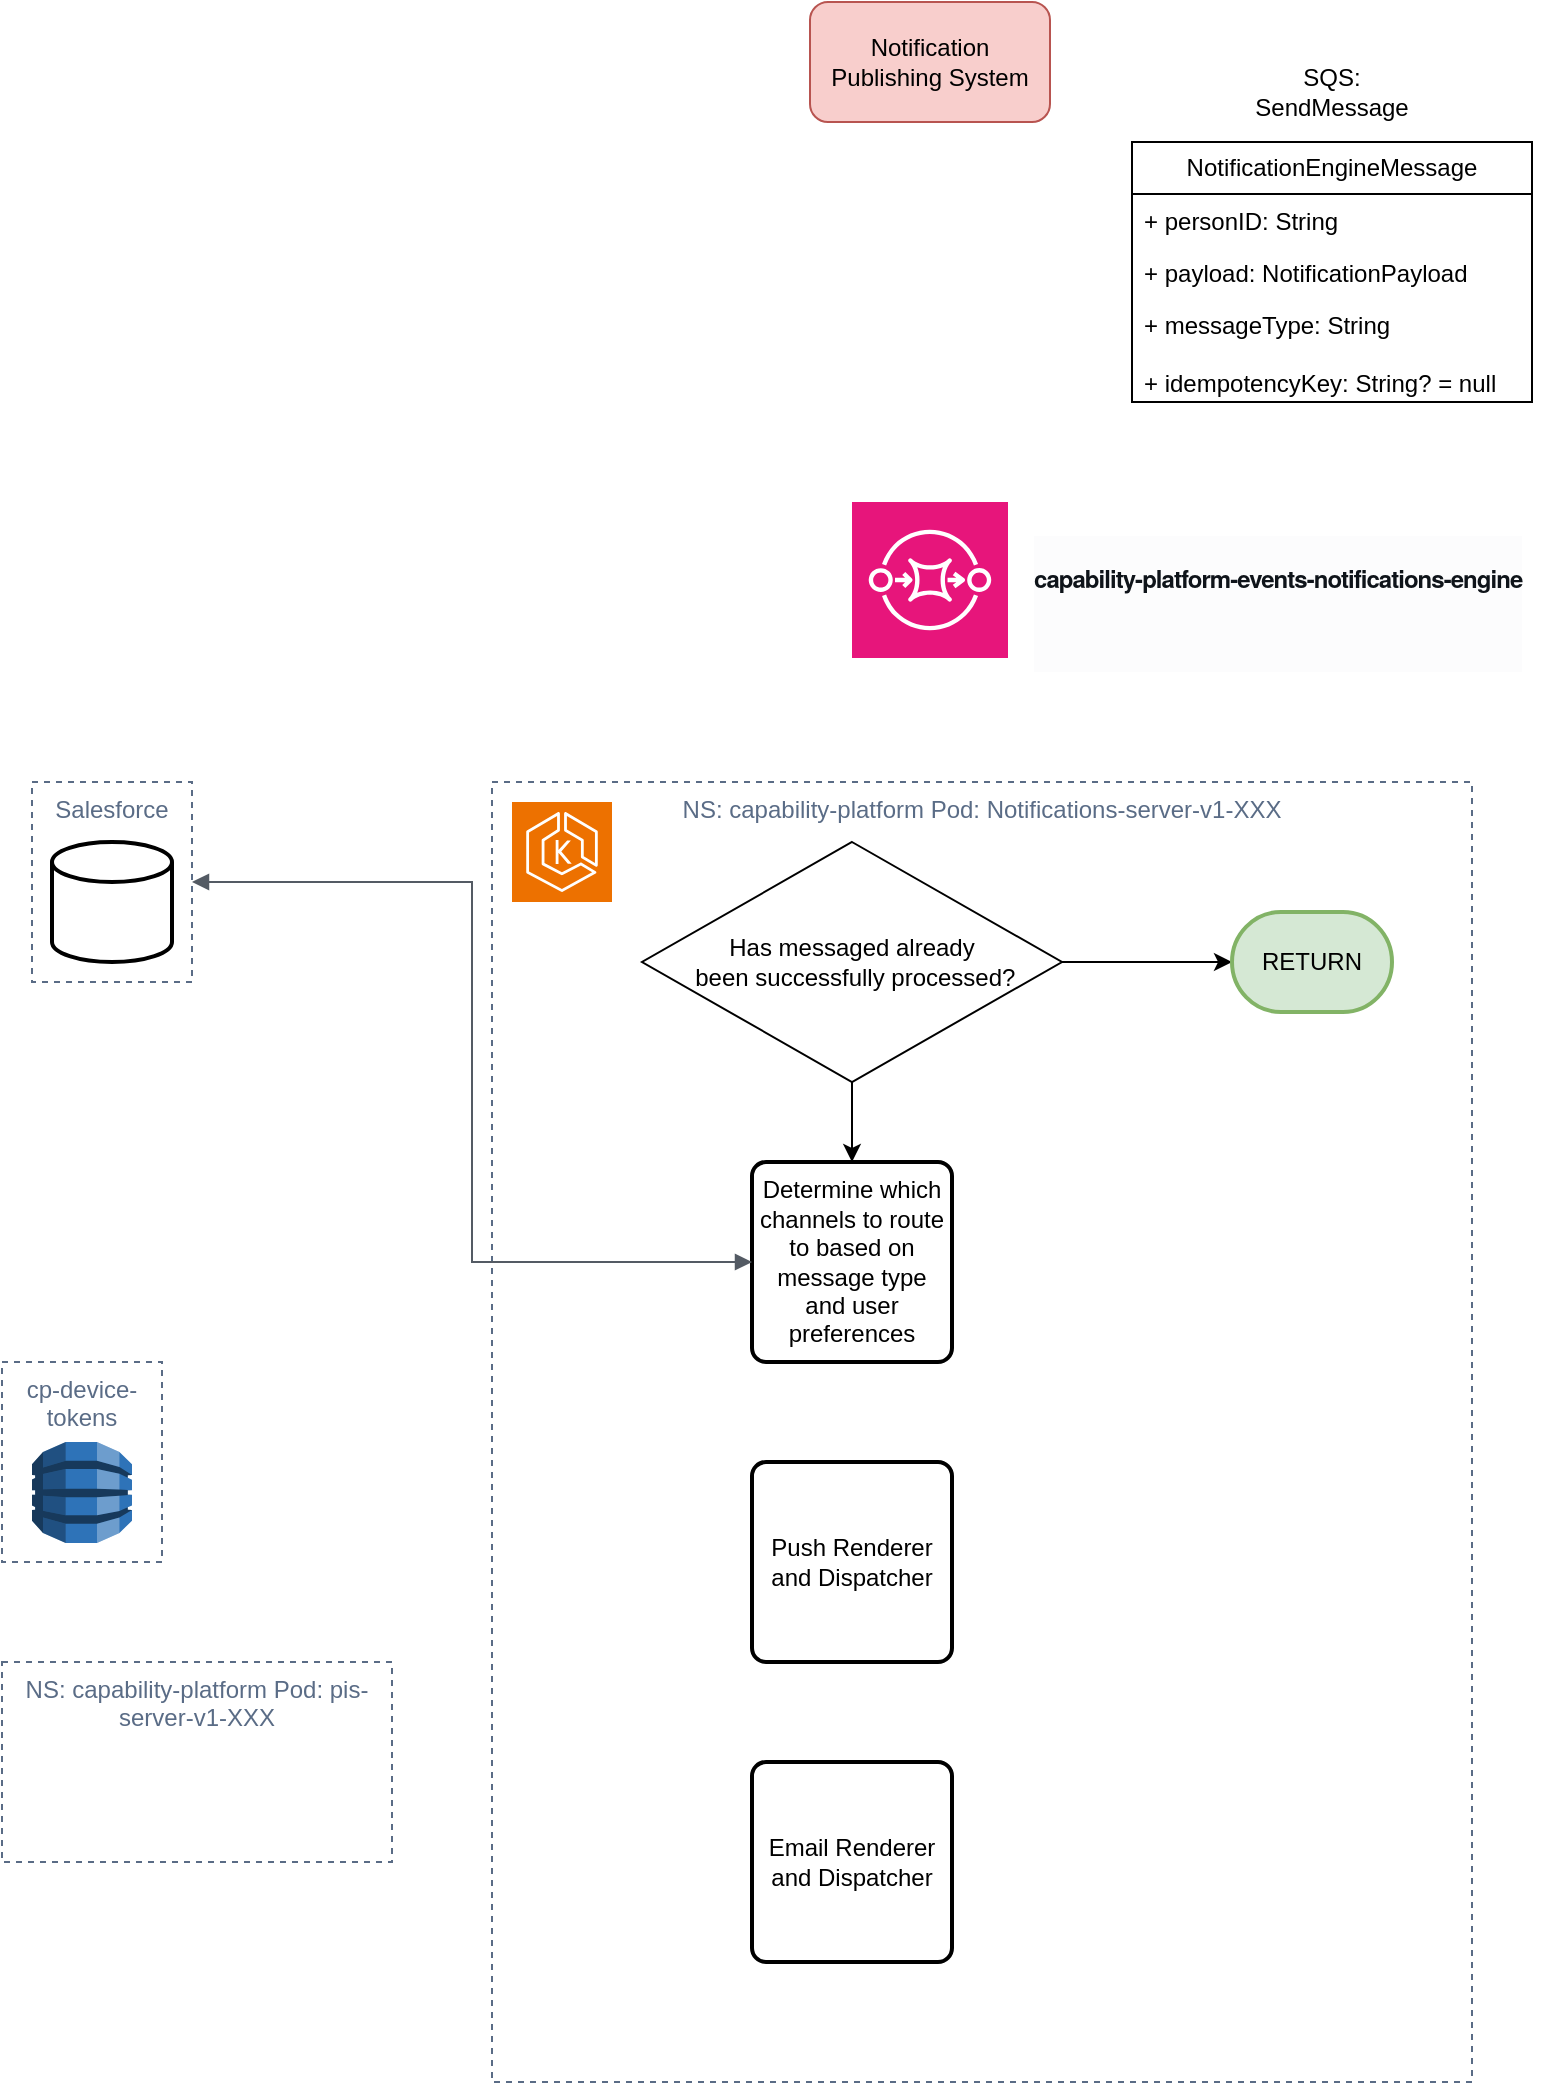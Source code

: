 <mxfile version="28.1.0">
  <diagram name="Page-1" id="Zwpuqf_YTuUUo8gKpCjg">
    <mxGraphModel dx="1234" dy="790" grid="1" gridSize="10" guides="1" tooltips="1" connect="1" arrows="1" fold="1" page="1" pageScale="1" pageWidth="827" pageHeight="1169" math="0" shadow="0">
      <root>
        <mxCell id="0" />
        <mxCell id="1" parent="0" />
        <mxCell id="VqeCZqD9yjvprAk1Ezd1-1" value="NotificationEngineMessage" style="swimlane;fontStyle=0;childLayout=stackLayout;horizontal=1;startSize=26;fillColor=none;horizontalStack=0;resizeParent=1;resizeParentMax=0;resizeLast=0;collapsible=1;marginBottom=0;whiteSpace=wrap;html=1;" parent="1" vertex="1">
          <mxGeometry x="600" y="90" width="200" height="130" as="geometry">
            <mxRectangle x="250" y="110" width="190" height="30" as="alternateBounds" />
          </mxGeometry>
        </mxCell>
        <mxCell id="VqeCZqD9yjvprAk1Ezd1-2" value="+ personID: String" style="text;strokeColor=none;fillColor=none;align=left;verticalAlign=top;spacingLeft=4;spacingRight=4;overflow=hidden;rotatable=0;points=[[0,0.5],[1,0.5]];portConstraint=eastwest;whiteSpace=wrap;html=1;" parent="VqeCZqD9yjvprAk1Ezd1-1" vertex="1">
          <mxGeometry y="26" width="200" height="26" as="geometry" />
        </mxCell>
        <mxCell id="VqeCZqD9yjvprAk1Ezd1-3" value="+ payload: NotificationPayload" style="text;strokeColor=none;fillColor=none;align=left;verticalAlign=top;spacingLeft=4;spacingRight=4;overflow=hidden;rotatable=0;points=[[0,0.5],[1,0.5]];portConstraint=eastwest;whiteSpace=wrap;html=1;" parent="VqeCZqD9yjvprAk1Ezd1-1" vertex="1">
          <mxGeometry y="52" width="200" height="26" as="geometry" />
        </mxCell>
        <mxCell id="VqeCZqD9yjvprAk1Ezd1-4" value="+ messageType: String&lt;div&gt;&lt;br&gt;&lt;div&gt;+ idempotencyKey: String? = null&lt;/div&gt;&lt;/div&gt;" style="text;strokeColor=none;fillColor=none;align=left;verticalAlign=top;spacingLeft=4;spacingRight=4;overflow=hidden;rotatable=0;points=[[0,0.5],[1,0.5]];portConstraint=eastwest;whiteSpace=wrap;html=1;" parent="VqeCZqD9yjvprAk1Ezd1-1" vertex="1">
          <mxGeometry y="78" width="200" height="52" as="geometry" />
        </mxCell>
        <mxCell id="VqeCZqD9yjvprAk1Ezd1-7" value="NS: capability-platform Pod: Notifications-server-v1-XXX" style="fillColor=none;strokeColor=#5A6C86;dashed=1;verticalAlign=top;fontStyle=0;fontColor=#5A6C86;whiteSpace=wrap;html=1;" parent="1" vertex="1">
          <mxGeometry x="280" y="410" width="490" height="650" as="geometry" />
        </mxCell>
        <mxCell id="VqeCZqD9yjvprAk1Ezd1-9" value="Notification Publishing System" style="rounded=1;whiteSpace=wrap;html=1;fillColor=#f8cecc;strokeColor=#b85450;" parent="1" vertex="1">
          <mxGeometry x="439" y="20" width="120" height="60" as="geometry" />
        </mxCell>
        <mxCell id="VqeCZqD9yjvprAk1Ezd1-10" value="" style="sketch=0;points=[[0,0,0],[0.25,0,0],[0.5,0,0],[0.75,0,0],[1,0,0],[0,1,0],[0.25,1,0],[0.5,1,0],[0.75,1,0],[1,1,0],[0,0.25,0],[0,0.5,0],[0,0.75,0],[1,0.25,0],[1,0.5,0],[1,0.75,0]];outlineConnect=0;fontColor=#232F3E;fillColor=#E7157B;strokeColor=#ffffff;dashed=0;verticalLabelPosition=bottom;verticalAlign=top;align=center;html=1;fontSize=12;fontStyle=0;aspect=fixed;shape=mxgraph.aws4.resourceIcon;resIcon=mxgraph.aws4.sqs;" parent="1" vertex="1">
          <mxGeometry x="460" y="270" width="78" height="78" as="geometry" />
        </mxCell>
        <mxCell id="VqeCZqD9yjvprAk1Ezd1-12" value="SQS: SendMessage" style="text;html=1;align=center;verticalAlign=middle;whiteSpace=wrap;rounded=0;" parent="1" vertex="1">
          <mxGeometry x="670" y="50" width="60" height="30" as="geometry" />
        </mxCell>
        <mxCell id="VqeCZqD9yjvprAk1Ezd1-13" value="&lt;div class=&quot;awsui_title_2qdw9_16hfn_295 awsui_title-variant-h1_2qdw9_16hfn_300 awsui_refresh_2qdw9_16hfn_217&quot; style=&quot;color: rgb(15, 20, 26); min-inline-size: 0px; word-break: break-word; padding-block-start: 1px; font-family: &amp;quot;Amazon Ember&amp;quot;, &amp;quot;Helvetica Neue&amp;quot;, Roboto, Arial, sans-serif; font-style: normal; font-variant-ligatures: normal; font-variant-caps: normal; font-weight: 400; letter-spacing: normal; orphans: 2; text-align: start; text-indent: 0px; text-transform: none; widows: 2; word-spacing: 0px; -webkit-text-stroke-width: 0px; white-space: normal; background-color: rgb(252, 252, 253); text-decoration-thickness: initial; text-decoration-style: initial; text-decoration-color: initial;&quot;&gt;&lt;h1 class=&quot;awsui_heading_2qdw9_16hfn_371 awsui_heading-variant-h1_2qdw9_16hfn_382&quot; data-awsui-analytics-label=&quot;.awsui_heading-text_105ke_268sp_5&quot; style=&quot;margin: 0.67em 0px; display: inline; margin-block: 0px; margin-inline: 0px; letter-spacing: -0.48px; line-height: 30px;&quot;&gt;&lt;span class=&quot;awsui_heading-text_2qdw9_16hfn_398 awsui_heading-text_105ke_268sp_5 awsui_heading-text-variant-h1_2qdw9_16hfn_401&quot; id=&quot;heading639-1755772006393-9558&quot; style=&quot;font-weight: 700; letter-spacing: -0.48px; line-height: 30px; -webkit-font-smoothing: antialiased;&quot;&gt;&lt;font style=&quot;font-size: 12px;&quot;&gt;capability-platform-events-notifications-engine&lt;/font&gt;&lt;/span&gt;&lt;/h1&gt;&lt;/div&gt;&lt;div class=&quot;awsui_actions_2qdw9_16hfn_263 awsui_actions-variant-h1_2qdw9_16hfn_271 awsui_refresh_2qdw9_16hfn_217 awsui_actions-centered_2qdw9_16hfn_268&quot; style=&quot;align-items: center; display: flex; min-block-size: 32px; padding-block: 0px; padding-inline: 0px; color: rgb(15, 20, 26); font-family: &amp;quot;Amazon Ember&amp;quot;, &amp;quot;Helvetica Neue&amp;quot;, Roboto, Arial, sans-serif; font-style: normal; font-variant-ligatures: normal; font-variant-caps: normal; font-weight: 400; letter-spacing: normal; orphans: 2; text-align: start; text-indent: 0px; text-transform: none; widows: 2; word-spacing: 0px; -webkit-text-stroke-width: 0px; white-space: normal; background-color: rgb(252, 252, 253); text-decoration-thickness: initial; text-decoration-style: initial; text-decoration-color: initial;&quot;&gt;&lt;div data-analytics=&quot;pageActions&quot; data-analytics-type=&quot;eventContext&quot; class=&quot;awsui_root_18582_whr0e_145 awsui_horizontal_18582_whr0e_160 awsui_horizontal-xs_18582_whr0e_170&quot; style=&quot;display: flex; flex-flow: wrap; gap: 8px;&quot;&gt;&lt;br class=&quot;Apple-interchange-newline&quot;&gt;&lt;/div&gt;&lt;/div&gt;" style="text;whiteSpace=wrap;html=1;" parent="1" vertex="1">
          <mxGeometry x="549" y="280" width="260" height="30" as="geometry" />
        </mxCell>
        <mxCell id="VqeCZqD9yjvprAk1Ezd1-15" value="" style="sketch=0;points=[[0,0,0],[0.25,0,0],[0.5,0,0],[0.75,0,0],[1,0,0],[0,1,0],[0.25,1,0],[0.5,1,0],[0.75,1,0],[1,1,0],[0,0.25,0],[0,0.5,0],[0,0.75,0],[1,0.25,0],[1,0.5,0],[1,0.75,0]];outlineConnect=0;fontColor=#232F3E;fillColor=#ED7100;strokeColor=#ffffff;dashed=0;verticalLabelPosition=bottom;verticalAlign=top;align=center;html=1;fontSize=12;fontStyle=0;aspect=fixed;shape=mxgraph.aws4.resourceIcon;resIcon=mxgraph.aws4.eks;" parent="1" vertex="1">
          <mxGeometry x="290" y="420" width="50" height="50" as="geometry" />
        </mxCell>
        <mxCell id="49v1vKMZtB3G8OhnLPRT-7" style="edgeStyle=orthogonalEdgeStyle;rounded=0;orthogonalLoop=1;jettySize=auto;html=1;exitX=1;exitY=0.5;exitDx=0;exitDy=0;" edge="1" parent="1" source="49v1vKMZtB3G8OhnLPRT-3" target="49v1vKMZtB3G8OhnLPRT-6">
          <mxGeometry relative="1" as="geometry" />
        </mxCell>
        <mxCell id="49v1vKMZtB3G8OhnLPRT-10" style="edgeStyle=orthogonalEdgeStyle;rounded=0;orthogonalLoop=1;jettySize=auto;html=1;exitX=0.5;exitY=1;exitDx=0;exitDy=0;entryX=0.5;entryY=0;entryDx=0;entryDy=0;" edge="1" parent="1" source="49v1vKMZtB3G8OhnLPRT-3" target="49v1vKMZtB3G8OhnLPRT-9">
          <mxGeometry relative="1" as="geometry" />
        </mxCell>
        <mxCell id="49v1vKMZtB3G8OhnLPRT-3" value="Has messaged already&lt;div&gt;&amp;nbsp;been successfully processed?&lt;/div&gt;" style="rhombus;whiteSpace=wrap;html=1;" vertex="1" parent="1">
          <mxGeometry x="355" y="440" width="210" height="120" as="geometry" />
        </mxCell>
        <mxCell id="49v1vKMZtB3G8OhnLPRT-6" value="RETURN" style="strokeWidth=2;html=1;shape=mxgraph.flowchart.terminator;whiteSpace=wrap;fillColor=#d5e8d4;strokeColor=#82b366;" vertex="1" parent="1">
          <mxGeometry x="650" y="475" width="80" height="50" as="geometry" />
        </mxCell>
        <mxCell id="49v1vKMZtB3G8OhnLPRT-9" value="Determine which channels to route to based on message type and user preferences" style="rounded=1;whiteSpace=wrap;html=1;absoluteArcSize=1;arcSize=14;strokeWidth=2;" vertex="1" parent="1">
          <mxGeometry x="410" y="600" width="100" height="100" as="geometry" />
        </mxCell>
        <mxCell id="49v1vKMZtB3G8OhnLPRT-13" value="" style="group" vertex="1" connectable="0" parent="1">
          <mxGeometry x="50" y="410" width="80" height="100" as="geometry" />
        </mxCell>
        <mxCell id="49v1vKMZtB3G8OhnLPRT-12" value="Salesforce" style="fillColor=none;strokeColor=#5A6C86;dashed=1;verticalAlign=top;fontStyle=0;fontColor=#5A6C86;whiteSpace=wrap;html=1;" vertex="1" parent="49v1vKMZtB3G8OhnLPRT-13">
          <mxGeometry width="80" height="100" as="geometry" />
        </mxCell>
        <mxCell id="49v1vKMZtB3G8OhnLPRT-11" value="" style="strokeWidth=2;html=1;shape=mxgraph.flowchart.database;whiteSpace=wrap;" vertex="1" parent="49v1vKMZtB3G8OhnLPRT-13">
          <mxGeometry x="10" y="30" width="60" height="60" as="geometry" />
        </mxCell>
        <mxCell id="49v1vKMZtB3G8OhnLPRT-15" value="" style="edgeStyle=orthogonalEdgeStyle;html=1;endArrow=block;elbow=vertical;startArrow=block;startFill=1;endFill=1;strokeColor=#545B64;rounded=0;exitX=1;exitY=0.5;exitDx=0;exitDy=0;entryX=0;entryY=0.5;entryDx=0;entryDy=0;" edge="1" parent="1" source="49v1vKMZtB3G8OhnLPRT-12" target="49v1vKMZtB3G8OhnLPRT-9">
          <mxGeometry width="100" relative="1" as="geometry">
            <mxPoint x="140" y="790" as="sourcePoint" />
            <mxPoint x="300" y="680" as="targetPoint" />
          </mxGeometry>
        </mxCell>
        <mxCell id="49v1vKMZtB3G8OhnLPRT-16" value="Push Renderer and Dispatcher" style="rounded=1;whiteSpace=wrap;html=1;absoluteArcSize=1;arcSize=14;strokeWidth=2;" vertex="1" parent="1">
          <mxGeometry x="410" y="750" width="100" height="100" as="geometry" />
        </mxCell>
        <mxCell id="49v1vKMZtB3G8OhnLPRT-17" value="Email Renderer and Dispatcher" style="rounded=1;whiteSpace=wrap;html=1;absoluteArcSize=1;arcSize=14;strokeWidth=2;" vertex="1" parent="1">
          <mxGeometry x="410" y="900" width="100" height="100" as="geometry" />
        </mxCell>
        <mxCell id="49v1vKMZtB3G8OhnLPRT-19" value="" style="outlineConnect=0;dashed=0;verticalLabelPosition=bottom;verticalAlign=top;align=center;html=1;shape=mxgraph.aws3.dynamo_db;fillColor=#2E73B8;gradientColor=none;" vertex="1" parent="1">
          <mxGeometry x="50" y="740" width="50" height="50.5" as="geometry" />
        </mxCell>
        <mxCell id="49v1vKMZtB3G8OhnLPRT-20" value="cp-device-tokens" style="fillColor=none;strokeColor=#5A6C86;dashed=1;verticalAlign=top;fontStyle=0;fontColor=#5A6C86;whiteSpace=wrap;html=1;" vertex="1" parent="1">
          <mxGeometry x="35" y="700" width="80" height="100" as="geometry" />
        </mxCell>
        <mxCell id="49v1vKMZtB3G8OhnLPRT-21" value="NS: capability-platform Pod: pis-server-v1-XXX" style="fillColor=none;strokeColor=#5A6C86;dashed=1;verticalAlign=top;fontStyle=0;fontColor=#5A6C86;whiteSpace=wrap;html=1;" vertex="1" parent="1">
          <mxGeometry x="35" y="850" width="195" height="100" as="geometry" />
        </mxCell>
      </root>
    </mxGraphModel>
  </diagram>
</mxfile>
